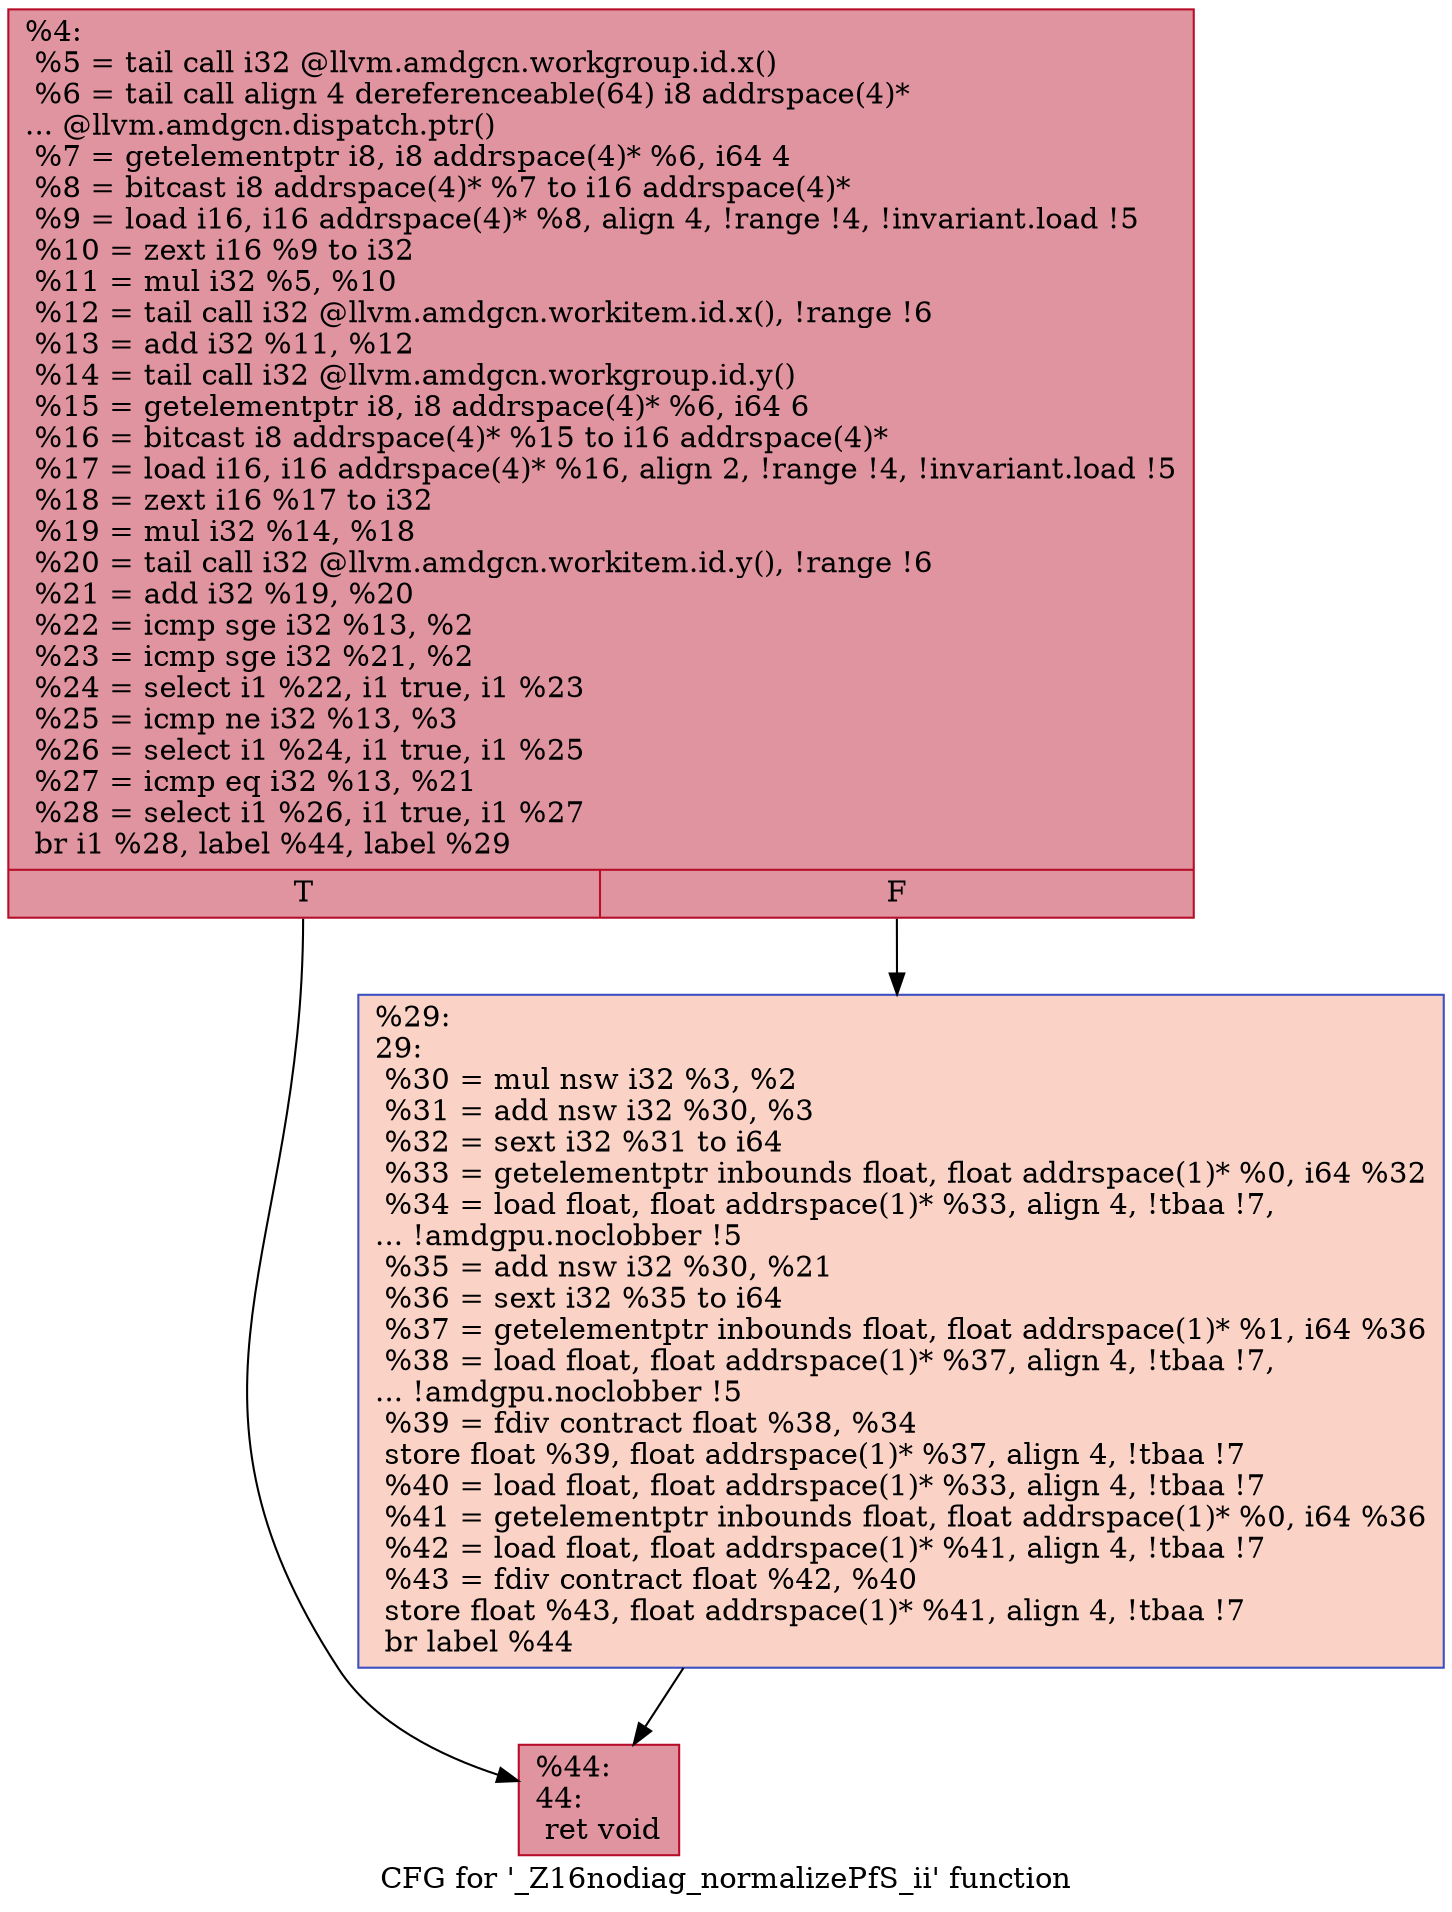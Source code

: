 digraph "CFG for '_Z16nodiag_normalizePfS_ii' function" {
	label="CFG for '_Z16nodiag_normalizePfS_ii' function";

	Node0x5ff1570 [shape=record,color="#b70d28ff", style=filled, fillcolor="#b70d2870",label="{%4:\l  %5 = tail call i32 @llvm.amdgcn.workgroup.id.x()\l  %6 = tail call align 4 dereferenceable(64) i8 addrspace(4)*\l... @llvm.amdgcn.dispatch.ptr()\l  %7 = getelementptr i8, i8 addrspace(4)* %6, i64 4\l  %8 = bitcast i8 addrspace(4)* %7 to i16 addrspace(4)*\l  %9 = load i16, i16 addrspace(4)* %8, align 4, !range !4, !invariant.load !5\l  %10 = zext i16 %9 to i32\l  %11 = mul i32 %5, %10\l  %12 = tail call i32 @llvm.amdgcn.workitem.id.x(), !range !6\l  %13 = add i32 %11, %12\l  %14 = tail call i32 @llvm.amdgcn.workgroup.id.y()\l  %15 = getelementptr i8, i8 addrspace(4)* %6, i64 6\l  %16 = bitcast i8 addrspace(4)* %15 to i16 addrspace(4)*\l  %17 = load i16, i16 addrspace(4)* %16, align 2, !range !4, !invariant.load !5\l  %18 = zext i16 %17 to i32\l  %19 = mul i32 %14, %18\l  %20 = tail call i32 @llvm.amdgcn.workitem.id.y(), !range !6\l  %21 = add i32 %19, %20\l  %22 = icmp sge i32 %13, %2\l  %23 = icmp sge i32 %21, %2\l  %24 = select i1 %22, i1 true, i1 %23\l  %25 = icmp ne i32 %13, %3\l  %26 = select i1 %24, i1 true, i1 %25\l  %27 = icmp eq i32 %13, %21\l  %28 = select i1 %26, i1 true, i1 %27\l  br i1 %28, label %44, label %29\l|{<s0>T|<s1>F}}"];
	Node0x5ff1570:s0 -> Node0x5ff5260;
	Node0x5ff1570:s1 -> Node0x5ff52f0;
	Node0x5ff52f0 [shape=record,color="#3d50c3ff", style=filled, fillcolor="#f59c7d70",label="{%29:\l29:                                               \l  %30 = mul nsw i32 %3, %2\l  %31 = add nsw i32 %30, %3\l  %32 = sext i32 %31 to i64\l  %33 = getelementptr inbounds float, float addrspace(1)* %0, i64 %32\l  %34 = load float, float addrspace(1)* %33, align 4, !tbaa !7,\l... !amdgpu.noclobber !5\l  %35 = add nsw i32 %30, %21\l  %36 = sext i32 %35 to i64\l  %37 = getelementptr inbounds float, float addrspace(1)* %1, i64 %36\l  %38 = load float, float addrspace(1)* %37, align 4, !tbaa !7,\l... !amdgpu.noclobber !5\l  %39 = fdiv contract float %38, %34\l  store float %39, float addrspace(1)* %37, align 4, !tbaa !7\l  %40 = load float, float addrspace(1)* %33, align 4, !tbaa !7\l  %41 = getelementptr inbounds float, float addrspace(1)* %0, i64 %36\l  %42 = load float, float addrspace(1)* %41, align 4, !tbaa !7\l  %43 = fdiv contract float %42, %40\l  store float %43, float addrspace(1)* %41, align 4, !tbaa !7\l  br label %44\l}"];
	Node0x5ff52f0 -> Node0x5ff5260;
	Node0x5ff5260 [shape=record,color="#b70d28ff", style=filled, fillcolor="#b70d2870",label="{%44:\l44:                                               \l  ret void\l}"];
}
